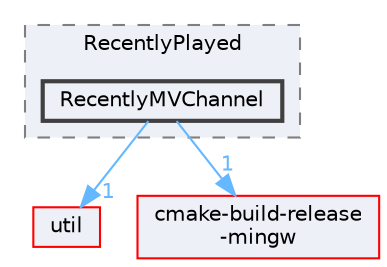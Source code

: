 digraph "RecentlyMVChannel"
{
 // LATEX_PDF_SIZE
  bgcolor="transparent";
  edge [fontname=Helvetica,fontsize=10,labelfontname=Helvetica,labelfontsize=10];
  node [fontname=Helvetica,fontsize=10,shape=box,height=0.2,width=0.4];
  compound=true
  subgraph clusterdir_a29342a547cf0e6ba750c0544229179e {
    graph [ bgcolor="#edf0f7", pencolor="grey50", label="RecentlyPlayed", fontname=Helvetica,fontsize=10 style="filled,dashed", URL="dir_a29342a547cf0e6ba750c0544229179e.html",tooltip=""]
  dir_6f25ada9a2ad58f50d6e663d87ca9785 [label="RecentlyMVChannel", fillcolor="#edf0f7", color="grey25", style="filled,bold", URL="dir_6f25ada9a2ad58f50d6e663d87ca9785.html",tooltip=""];
  }
  dir_23ec12649285f9fabf3a6b7380226c28 [label="util", fillcolor="#edf0f7", color="red", style="filled", URL="dir_23ec12649285f9fabf3a6b7380226c28.html",tooltip=""];
  dir_d3305b01cebad1f13f311f52d3f850d2 [label="cmake-build-release\l-mingw", fillcolor="#edf0f7", color="red", style="filled", URL="dir_d3305b01cebad1f13f311f52d3f850d2.html",tooltip=""];
  dir_6f25ada9a2ad58f50d6e663d87ca9785->dir_23ec12649285f9fabf3a6b7380226c28 [headlabel="1", labeldistance=1.5 headhref="dir_000292_000341.html" href="dir_000292_000341.html" color="steelblue1" fontcolor="steelblue1"];
  dir_6f25ada9a2ad58f50d6e663d87ca9785->dir_d3305b01cebad1f13f311f52d3f850d2 [headlabel="1", labeldistance=1.5 headhref="dir_000292_000050.html" href="dir_000292_000050.html" color="steelblue1" fontcolor="steelblue1"];
}
